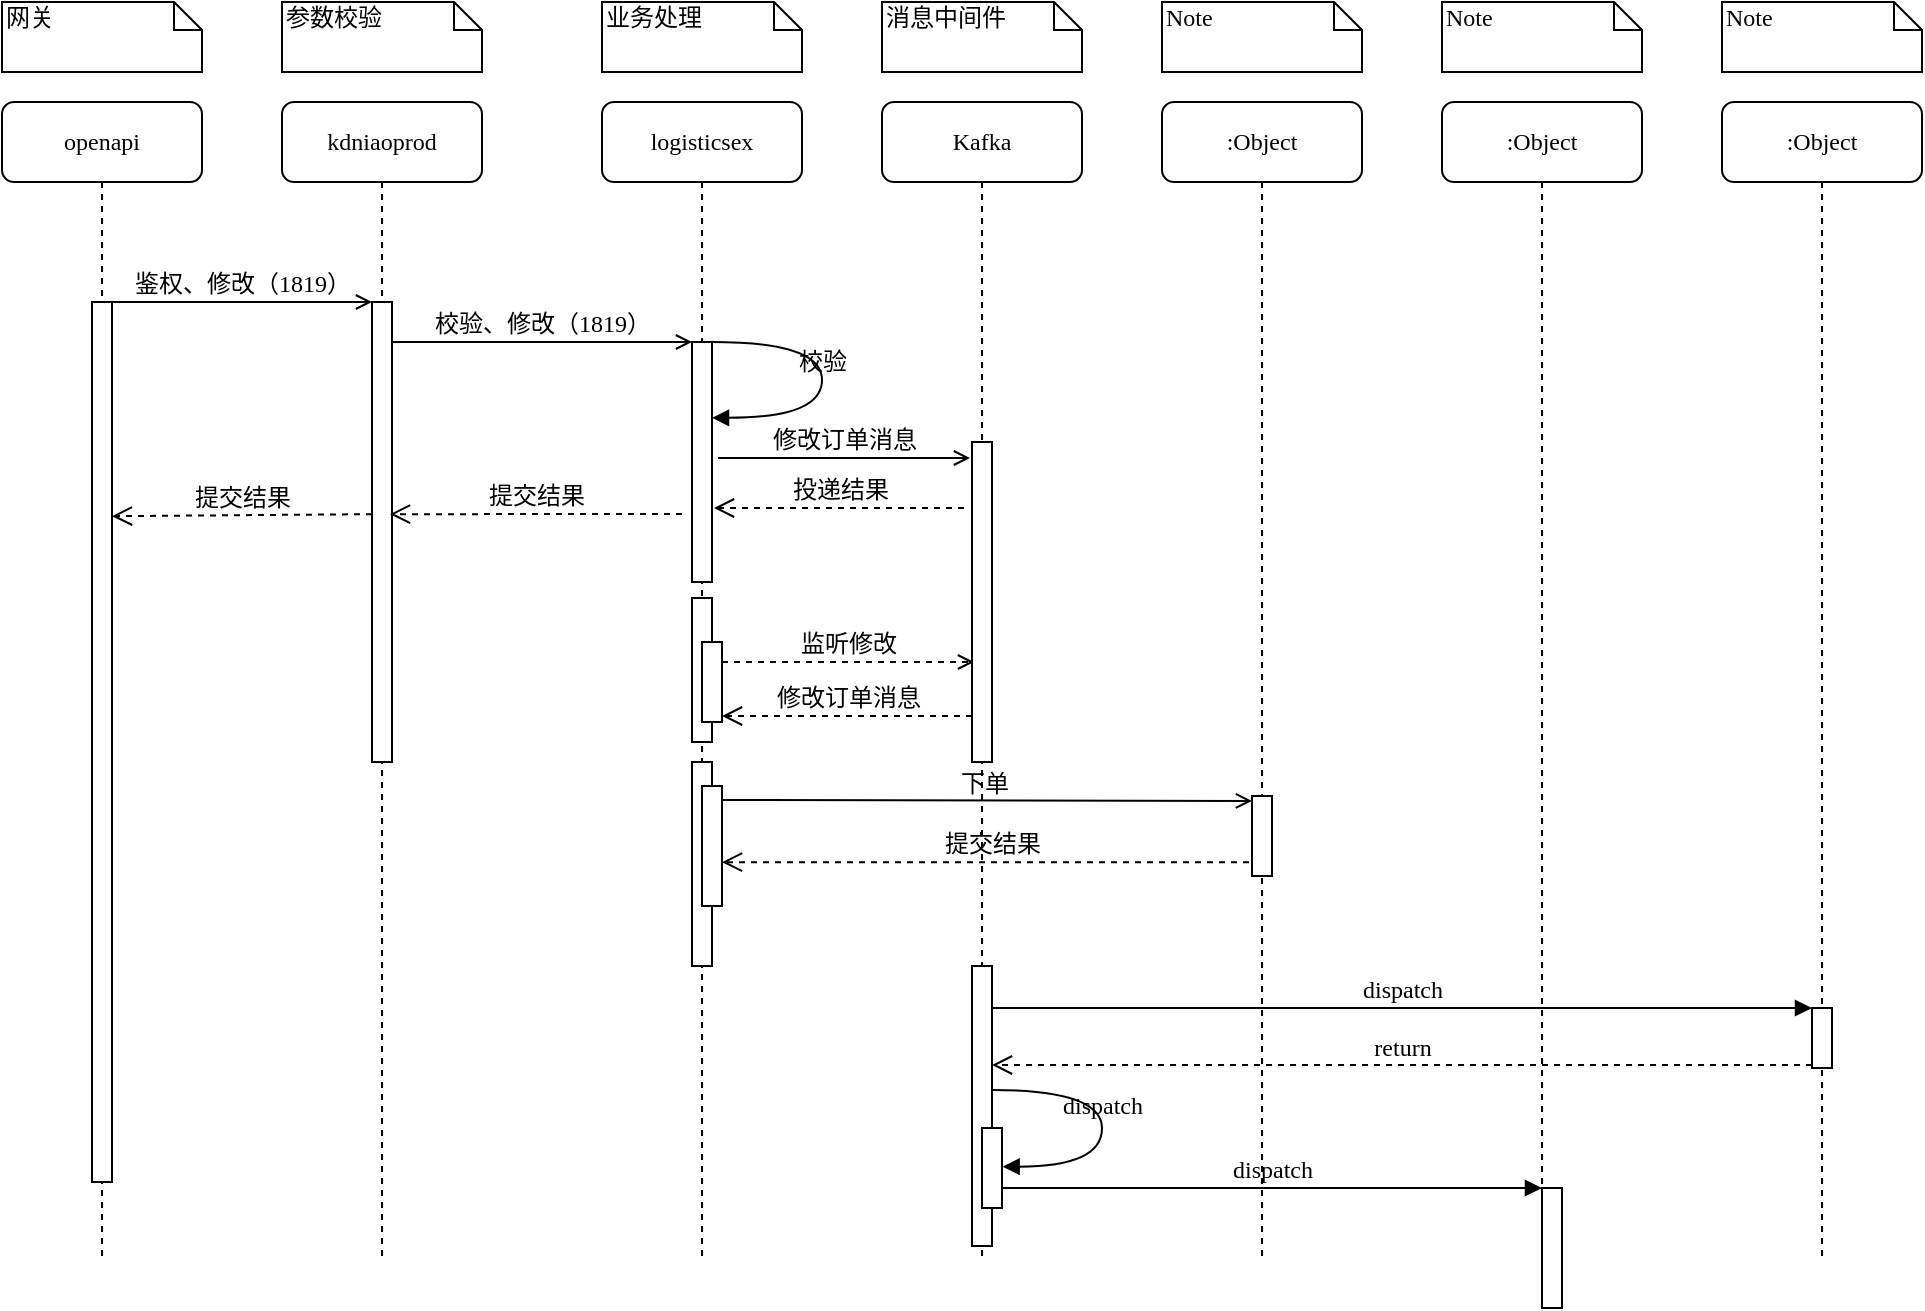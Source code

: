 <mxfile version="20.3.6" type="github">
  <diagram name="Page-1" id="13e1069c-82ec-6db2-03f1-153e76fe0fe0">
    <mxGraphModel dx="1422" dy="794" grid="1" gridSize="10" guides="1" tooltips="1" connect="1" arrows="1" fold="1" page="1" pageScale="1" pageWidth="1100" pageHeight="850" background="none" math="0" shadow="0">
      <root>
        <mxCell id="0" />
        <mxCell id="1" parent="0" />
        <mxCell id="7baba1c4bc27f4b0-2" value="kdniaoprod" style="shape=umlLifeline;perimeter=lifelinePerimeter;whiteSpace=wrap;html=1;container=1;collapsible=0;recursiveResize=0;outlineConnect=0;rounded=1;shadow=0;comic=0;labelBackgroundColor=none;strokeWidth=1;fontFamily=Verdana;fontSize=12;align=center;" parent="1" vertex="1">
          <mxGeometry x="240" y="80" width="100" height="580" as="geometry" />
        </mxCell>
        <mxCell id="7baba1c4bc27f4b0-10" value="" style="html=1;points=[];perimeter=orthogonalPerimeter;rounded=0;shadow=0;comic=0;labelBackgroundColor=none;strokeWidth=1;fontFamily=Verdana;fontSize=12;align=center;" parent="7baba1c4bc27f4b0-2" vertex="1">
          <mxGeometry x="45" y="100" width="10" height="230" as="geometry" />
        </mxCell>
        <mxCell id="rxbN5MNjVXDGj4OOCgE7-4" value="提交结果" style="html=1;verticalAlign=bottom;endArrow=open;dashed=1;endSize=8;labelBackgroundColor=none;fontFamily=Verdana;fontSize=12;entryX=0.9;entryY=0.283;entryDx=0;entryDy=0;entryPerimeter=0;exitX=0;exitY=0.283;exitDx=0;exitDy=0;exitPerimeter=0;" edge="1" parent="7baba1c4bc27f4b0-2">
          <mxGeometry relative="1" as="geometry">
            <mxPoint x="-85" y="207.09" as="targetPoint" />
            <mxPoint x="45" y="206.09" as="sourcePoint" />
          </mxGeometry>
        </mxCell>
        <mxCell id="7baba1c4bc27f4b0-3" value="logisticsex" style="shape=umlLifeline;perimeter=lifelinePerimeter;whiteSpace=wrap;html=1;container=1;collapsible=0;recursiveResize=0;outlineConnect=0;rounded=1;shadow=0;comic=0;labelBackgroundColor=none;strokeWidth=1;fontFamily=Verdana;fontSize=12;align=center;" parent="1" vertex="1">
          <mxGeometry x="400" y="80" width="100" height="580" as="geometry" />
        </mxCell>
        <mxCell id="7baba1c4bc27f4b0-13" value="" style="html=1;points=[];perimeter=orthogonalPerimeter;rounded=0;shadow=0;comic=0;labelBackgroundColor=none;strokeWidth=1;fontFamily=Verdana;fontSize=12;align=center;" parent="7baba1c4bc27f4b0-3" vertex="1">
          <mxGeometry x="45" y="120" width="10" height="120" as="geometry" />
        </mxCell>
        <mxCell id="rxbN5MNjVXDGj4OOCgE7-2" value="校验" style="html=1;verticalAlign=bottom;endArrow=block;labelBackgroundColor=none;fontFamily=Verdana;fontSize=12;elbow=vertical;edgeStyle=orthogonalEdgeStyle;curved=1;entryX=1;entryY=0.316;entryPerimeter=0;exitX=1.038;exitY=0.345;exitPerimeter=0;entryDx=0;entryDy=0;" edge="1" parent="7baba1c4bc27f4b0-3" target="7baba1c4bc27f4b0-13">
          <mxGeometry relative="1" as="geometry">
            <mxPoint x="55.0" y="120.0" as="sourcePoint" />
            <mxPoint x="59.62" y="157.92" as="targetPoint" />
            <Array as="points">
              <mxPoint x="110" y="120" />
              <mxPoint x="110" y="158" />
            </Array>
          </mxGeometry>
        </mxCell>
        <mxCell id="7baba1c4bc27f4b0-4" value="Kafka" style="shape=umlLifeline;perimeter=lifelinePerimeter;whiteSpace=wrap;html=1;container=1;collapsible=0;recursiveResize=0;outlineConnect=0;rounded=1;shadow=0;comic=0;labelBackgroundColor=none;strokeWidth=1;fontFamily=Verdana;fontSize=12;align=center;" parent="1" vertex="1">
          <mxGeometry x="540" y="80" width="100" height="580" as="geometry" />
        </mxCell>
        <mxCell id="rxbN5MNjVXDGj4OOCgE7-8" value="修改订单消息" style="html=1;verticalAlign=bottom;endArrow=open;labelBackgroundColor=none;fontFamily=Verdana;fontSize=12;edgeStyle=elbowEdgeStyle;elbow=vertical;endFill=0;entryX=0.1;entryY=0.211;entryDx=0;entryDy=0;entryPerimeter=0;" edge="1" parent="7baba1c4bc27f4b0-4">
          <mxGeometry relative="1" as="geometry">
            <mxPoint x="-82" y="178" as="sourcePoint" />
            <mxPoint x="44" y="177.98" as="targetPoint" />
          </mxGeometry>
        </mxCell>
        <mxCell id="rxbN5MNjVXDGj4OOCgE7-9" value="投递结果" style="html=1;verticalAlign=bottom;endArrow=open;dashed=1;endSize=8;labelBackgroundColor=none;fontFamily=Verdana;fontSize=12;" edge="1" parent="7baba1c4bc27f4b0-4">
          <mxGeometry relative="1" as="geometry">
            <mxPoint x="-84" y="203" as="targetPoint" />
            <mxPoint x="41" y="203" as="sourcePoint" />
          </mxGeometry>
        </mxCell>
        <mxCell id="rxbN5MNjVXDGj4OOCgE7-10" value="监听修改" style="html=1;verticalAlign=bottom;endArrow=open;labelBackgroundColor=none;fontFamily=Verdana;fontSize=12;edgeStyle=elbowEdgeStyle;elbow=vertical;endFill=0;entryX=0.1;entryY=0.211;entryDx=0;entryDy=0;entryPerimeter=0;dashed=1;" edge="1" parent="7baba1c4bc27f4b0-4">
          <mxGeometry relative="1" as="geometry">
            <mxPoint x="-80" y="280.02" as="sourcePoint" />
            <mxPoint x="46" y="280" as="targetPoint" />
          </mxGeometry>
        </mxCell>
        <mxCell id="rxbN5MNjVXDGj4OOCgE7-11" value="修改订单消息" style="html=1;verticalAlign=bottom;endArrow=open;dashed=1;endSize=8;labelBackgroundColor=none;fontFamily=Verdana;fontSize=12;" edge="1" parent="7baba1c4bc27f4b0-4">
          <mxGeometry relative="1" as="geometry">
            <mxPoint x="-80" y="307" as="targetPoint" />
            <mxPoint x="45" y="307" as="sourcePoint" />
          </mxGeometry>
        </mxCell>
        <mxCell id="rxbN5MNjVXDGj4OOCgE7-12" value="下单" style="html=1;verticalAlign=bottom;endArrow=open;labelBackgroundColor=none;fontFamily=Verdana;fontSize=12;edgeStyle=elbowEdgeStyle;elbow=vertical;endFill=0;entryX=0;entryY=0.3;entryDx=0;entryDy=0;entryPerimeter=0;" edge="1" parent="7baba1c4bc27f4b0-4">
          <mxGeometry relative="1" as="geometry">
            <mxPoint x="-83" y="349" as="sourcePoint" />
            <mxPoint x="185" y="350" as="targetPoint" />
          </mxGeometry>
        </mxCell>
        <mxCell id="rxbN5MNjVXDGj4OOCgE7-15" value="提交结果" style="html=1;verticalAlign=bottom;endArrow=open;dashed=1;endSize=8;labelBackgroundColor=none;fontFamily=Verdana;fontSize=12;entryX=0.9;entryY=0.283;entryDx=0;entryDy=0;entryPerimeter=0;" edge="1" parent="7baba1c4bc27f4b0-4" source="7baba1c4bc27f4b0-5">
          <mxGeometry relative="1" as="geometry">
            <mxPoint x="-80" y="380.09" as="targetPoint" />
            <mxPoint x="110" y="380" as="sourcePoint" />
          </mxGeometry>
        </mxCell>
        <mxCell id="7baba1c4bc27f4b0-5" value=":Object" style="shape=umlLifeline;perimeter=lifelinePerimeter;whiteSpace=wrap;html=1;container=1;collapsible=0;recursiveResize=0;outlineConnect=0;rounded=1;shadow=0;comic=0;labelBackgroundColor=none;strokeWidth=1;fontFamily=Verdana;fontSize=12;align=center;" parent="1" vertex="1">
          <mxGeometry x="680" y="80" width="100" height="580" as="geometry" />
        </mxCell>
        <mxCell id="7baba1c4bc27f4b0-6" value=":Object" style="shape=umlLifeline;perimeter=lifelinePerimeter;whiteSpace=wrap;html=1;container=1;collapsible=0;recursiveResize=0;outlineConnect=0;rounded=1;shadow=0;comic=0;labelBackgroundColor=none;strokeWidth=1;fontFamily=Verdana;fontSize=12;align=center;" parent="1" vertex="1">
          <mxGeometry x="820" y="80" width="100" height="580" as="geometry" />
        </mxCell>
        <mxCell id="7baba1c4bc27f4b0-7" value=":Object" style="shape=umlLifeline;perimeter=lifelinePerimeter;whiteSpace=wrap;html=1;container=1;collapsible=0;recursiveResize=0;outlineConnect=0;rounded=1;shadow=0;comic=0;labelBackgroundColor=none;strokeWidth=1;fontFamily=Verdana;fontSize=12;align=center;" parent="1" vertex="1">
          <mxGeometry x="960" y="80" width="100" height="580" as="geometry" />
        </mxCell>
        <mxCell id="7baba1c4bc27f4b0-8" value="openapi" style="shape=umlLifeline;perimeter=lifelinePerimeter;whiteSpace=wrap;html=1;container=1;collapsible=0;recursiveResize=0;outlineConnect=0;rounded=1;shadow=0;comic=0;labelBackgroundColor=none;strokeWidth=1;fontFamily=Verdana;fontSize=12;align=center;" parent="1" vertex="1">
          <mxGeometry x="100" y="80" width="100" height="580" as="geometry" />
        </mxCell>
        <mxCell id="7baba1c4bc27f4b0-9" value="" style="html=1;points=[];perimeter=orthogonalPerimeter;rounded=0;shadow=0;comic=0;labelBackgroundColor=none;strokeWidth=1;fontFamily=Verdana;fontSize=12;align=center;" parent="7baba1c4bc27f4b0-8" vertex="1">
          <mxGeometry x="45" y="100" width="10" height="440" as="geometry" />
        </mxCell>
        <mxCell id="7baba1c4bc27f4b0-16" value="" style="html=1;points=[];perimeter=orthogonalPerimeter;rounded=0;shadow=0;comic=0;labelBackgroundColor=none;strokeWidth=1;fontFamily=Verdana;fontSize=12;align=center;" parent="1" vertex="1">
          <mxGeometry x="585" y="250" width="10" height="160" as="geometry" />
        </mxCell>
        <mxCell id="7baba1c4bc27f4b0-19" value="" style="html=1;points=[];perimeter=orthogonalPerimeter;rounded=0;shadow=0;comic=0;labelBackgroundColor=none;strokeWidth=1;fontFamily=Verdana;fontSize=12;align=center;" parent="1" vertex="1">
          <mxGeometry x="725" y="427" width="10" height="40" as="geometry" />
        </mxCell>
        <mxCell id="7baba1c4bc27f4b0-22" value="" style="html=1;points=[];perimeter=orthogonalPerimeter;rounded=0;shadow=0;comic=0;labelBackgroundColor=none;strokeWidth=1;fontFamily=Verdana;fontSize=12;align=center;" parent="1" vertex="1">
          <mxGeometry x="585" y="512" width="10" height="140" as="geometry" />
        </mxCell>
        <mxCell id="7baba1c4bc27f4b0-25" value="" style="html=1;points=[];perimeter=orthogonalPerimeter;rounded=0;shadow=0;comic=0;labelBackgroundColor=none;strokeColor=#000000;strokeWidth=1;fillColor=#FFFFFF;fontFamily=Verdana;fontSize=12;fontColor=#000000;align=center;" parent="1" vertex="1">
          <mxGeometry x="1005" y="533" width="10" height="30" as="geometry" />
        </mxCell>
        <mxCell id="7baba1c4bc27f4b0-26" value="dispatch" style="html=1;verticalAlign=bottom;endArrow=block;entryX=0;entryY=0;labelBackgroundColor=none;fontFamily=Verdana;fontSize=12;" parent="1" target="7baba1c4bc27f4b0-25" edge="1">
          <mxGeometry relative="1" as="geometry">
            <mxPoint x="595" y="533" as="sourcePoint" />
          </mxGeometry>
        </mxCell>
        <mxCell id="7baba1c4bc27f4b0-27" value="return" style="html=1;verticalAlign=bottom;endArrow=open;dashed=1;endSize=8;exitX=0;exitY=0.95;labelBackgroundColor=none;fontFamily=Verdana;fontSize=12;" parent="1" source="7baba1c4bc27f4b0-25" edge="1">
          <mxGeometry relative="1" as="geometry">
            <mxPoint x="595" y="561.5" as="targetPoint" />
          </mxGeometry>
        </mxCell>
        <mxCell id="7baba1c4bc27f4b0-28" value="" style="html=1;points=[];perimeter=orthogonalPerimeter;rounded=0;shadow=0;comic=0;labelBackgroundColor=none;strokeWidth=1;fontFamily=Verdana;fontSize=12;align=center;" parent="1" vertex="1">
          <mxGeometry x="870" y="623" width="10" height="60" as="geometry" />
        </mxCell>
        <mxCell id="7baba1c4bc27f4b0-29" value="dispatch" style="html=1;verticalAlign=bottom;endArrow=block;entryX=0;entryY=0;labelBackgroundColor=none;fontFamily=Verdana;fontSize=12;edgeStyle=elbowEdgeStyle;elbow=vertical;" parent="1" source="7baba1c4bc27f4b0-37" target="7baba1c4bc27f4b0-28" edge="1">
          <mxGeometry relative="1" as="geometry">
            <mxPoint x="800" y="623" as="sourcePoint" />
          </mxGeometry>
        </mxCell>
        <mxCell id="7baba1c4bc27f4b0-11" value="鉴权、修改（1819）" style="html=1;verticalAlign=bottom;endArrow=open;entryX=0;entryY=0;labelBackgroundColor=none;fontFamily=Verdana;fontSize=12;edgeStyle=elbowEdgeStyle;elbow=vertical;endFill=0;" parent="1" source="7baba1c4bc27f4b0-9" target="7baba1c4bc27f4b0-10" edge="1">
          <mxGeometry relative="1" as="geometry">
            <mxPoint x="220" y="190" as="sourcePoint" />
          </mxGeometry>
        </mxCell>
        <mxCell id="7baba1c4bc27f4b0-14" value="校验、修改（1819）" style="html=1;verticalAlign=bottom;endArrow=open;entryX=0;entryY=0;labelBackgroundColor=none;fontFamily=Verdana;fontSize=12;edgeStyle=elbowEdgeStyle;elbow=vertical;endFill=0;" parent="1" source="7baba1c4bc27f4b0-10" target="7baba1c4bc27f4b0-13" edge="1">
          <mxGeometry relative="1" as="geometry">
            <mxPoint x="370" y="200" as="sourcePoint" />
          </mxGeometry>
        </mxCell>
        <mxCell id="7baba1c4bc27f4b0-37" value="" style="html=1;points=[];perimeter=orthogonalPerimeter;rounded=0;shadow=0;comic=0;labelBackgroundColor=none;strokeWidth=1;fontFamily=Verdana;fontSize=12;align=center;" parent="1" vertex="1">
          <mxGeometry x="590" y="593" width="10" height="40" as="geometry" />
        </mxCell>
        <mxCell id="7baba1c4bc27f4b0-39" value="dispatch" style="html=1;verticalAlign=bottom;endArrow=block;labelBackgroundColor=none;fontFamily=Verdana;fontSize=12;elbow=vertical;edgeStyle=orthogonalEdgeStyle;curved=1;entryX=1;entryY=0.286;entryPerimeter=0;exitX=1.038;exitY=0.345;exitPerimeter=0;" parent="1" edge="1">
          <mxGeometry relative="1" as="geometry">
            <mxPoint x="595.333" y="574" as="sourcePoint" />
            <mxPoint x="600.333" y="612.333" as="targetPoint" />
            <Array as="points">
              <mxPoint x="650" y="574" />
              <mxPoint x="650" y="612" />
            </Array>
          </mxGeometry>
        </mxCell>
        <mxCell id="7baba1c4bc27f4b0-40" value="网关" style="shape=note;whiteSpace=wrap;html=1;size=14;verticalAlign=top;align=left;spacingTop=-6;rounded=0;shadow=0;comic=0;labelBackgroundColor=none;strokeWidth=1;fontFamily=Verdana;fontSize=12" parent="1" vertex="1">
          <mxGeometry x="100" y="30" width="100" height="35" as="geometry" />
        </mxCell>
        <mxCell id="7baba1c4bc27f4b0-41" value="参数校验" style="shape=note;whiteSpace=wrap;html=1;size=14;verticalAlign=top;align=left;spacingTop=-6;rounded=0;shadow=0;comic=0;labelBackgroundColor=none;strokeWidth=1;fontFamily=Verdana;fontSize=12" parent="1" vertex="1">
          <mxGeometry x="240" y="30" width="100" height="35" as="geometry" />
        </mxCell>
        <mxCell id="7baba1c4bc27f4b0-42" value="业务处理" style="shape=note;whiteSpace=wrap;html=1;size=14;verticalAlign=top;align=left;spacingTop=-6;rounded=0;shadow=0;comic=0;labelBackgroundColor=none;strokeWidth=1;fontFamily=Verdana;fontSize=12" parent="1" vertex="1">
          <mxGeometry x="400" y="30" width="100" height="35" as="geometry" />
        </mxCell>
        <mxCell id="7baba1c4bc27f4b0-43" value="消息中间件" style="shape=note;whiteSpace=wrap;html=1;size=14;verticalAlign=top;align=left;spacingTop=-6;rounded=0;shadow=0;comic=0;labelBackgroundColor=none;strokeWidth=1;fontFamily=Verdana;fontSize=12" parent="1" vertex="1">
          <mxGeometry x="540" y="30" width="100" height="35" as="geometry" />
        </mxCell>
        <mxCell id="7baba1c4bc27f4b0-44" value="Note" style="shape=note;whiteSpace=wrap;html=1;size=14;verticalAlign=top;align=left;spacingTop=-6;rounded=0;shadow=0;comic=0;labelBackgroundColor=none;strokeWidth=1;fontFamily=Verdana;fontSize=12" parent="1" vertex="1">
          <mxGeometry x="680" y="30" width="100" height="35" as="geometry" />
        </mxCell>
        <mxCell id="7baba1c4bc27f4b0-45" value="Note" style="shape=note;whiteSpace=wrap;html=1;size=14;verticalAlign=top;align=left;spacingTop=-6;rounded=0;shadow=0;comic=0;labelBackgroundColor=none;strokeWidth=1;fontFamily=Verdana;fontSize=12" parent="1" vertex="1">
          <mxGeometry x="820" y="30" width="100" height="35" as="geometry" />
        </mxCell>
        <mxCell id="7baba1c4bc27f4b0-46" value="Note" style="shape=note;whiteSpace=wrap;html=1;size=14;verticalAlign=top;align=left;spacingTop=-6;rounded=0;shadow=0;comic=0;labelBackgroundColor=none;strokeWidth=1;fontFamily=Verdana;fontSize=12" parent="1" vertex="1">
          <mxGeometry x="960" y="30" width="100" height="35" as="geometry" />
        </mxCell>
        <mxCell id="rxbN5MNjVXDGj4OOCgE7-3" value="提交结果" style="html=1;verticalAlign=bottom;endArrow=open;dashed=1;endSize=8;labelBackgroundColor=none;fontFamily=Verdana;fontSize=12;entryX=0.9;entryY=0.283;entryDx=0;entryDy=0;entryPerimeter=0;" edge="1" parent="1">
          <mxGeometry relative="1" as="geometry">
            <mxPoint x="294" y="286.09" as="targetPoint" />
            <mxPoint x="440" y="286" as="sourcePoint" />
          </mxGeometry>
        </mxCell>
        <mxCell id="rxbN5MNjVXDGj4OOCgE7-6" value="" style="html=1;points=[];perimeter=orthogonalPerimeter;rounded=0;shadow=0;comic=0;labelBackgroundColor=none;strokeWidth=1;fontFamily=Verdana;fontSize=12;align=center;" vertex="1" parent="1">
          <mxGeometry x="445" y="328" width="10" height="72" as="geometry" />
        </mxCell>
        <mxCell id="rxbN5MNjVXDGj4OOCgE7-7" value="" style="html=1;points=[];perimeter=orthogonalPerimeter;rounded=0;shadow=0;comic=0;labelBackgroundColor=none;strokeWidth=1;fontFamily=Verdana;fontSize=12;align=center;" vertex="1" parent="1">
          <mxGeometry x="450" y="350" width="10" height="40" as="geometry" />
        </mxCell>
        <mxCell id="rxbN5MNjVXDGj4OOCgE7-13" value="" style="html=1;points=[];perimeter=orthogonalPerimeter;rounded=0;shadow=0;comic=0;labelBackgroundColor=none;strokeWidth=1;fontFamily=Verdana;fontSize=12;align=center;" vertex="1" parent="1">
          <mxGeometry x="445" y="410" width="10" height="102" as="geometry" />
        </mxCell>
        <mxCell id="rxbN5MNjVXDGj4OOCgE7-14" value="" style="html=1;points=[];perimeter=orthogonalPerimeter;rounded=0;shadow=0;comic=0;labelBackgroundColor=none;strokeWidth=1;fontFamily=Verdana;fontSize=12;align=center;" vertex="1" parent="1">
          <mxGeometry x="450" y="422" width="10" height="60" as="geometry" />
        </mxCell>
      </root>
    </mxGraphModel>
  </diagram>
</mxfile>
